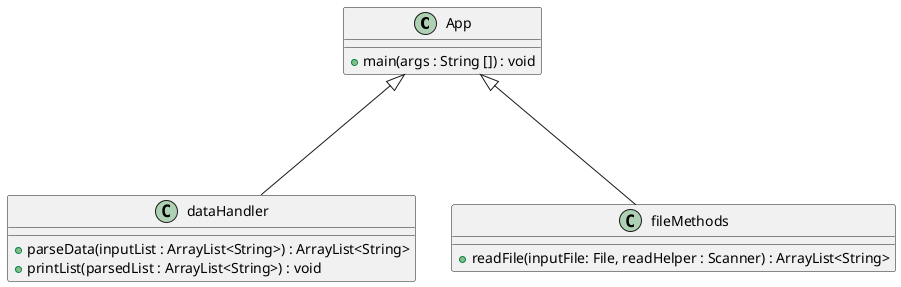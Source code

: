 @startuml
'https://plantuml.com/class-diagram

class App
class dataHandler
class fileMethods

App <|--- dataHandler
App <|--- fileMethods

class App{
+main(args : String []) : void
}

class dataHandler{
+parseData(inputList : ArrayList<String>) : ArrayList<String>
+ printList(parsedList : ArrayList<String>) : void
}

class fileMethods{
+readFile(inputFile: File, readHelper : Scanner) : ArrayList<String>
}
@enduml